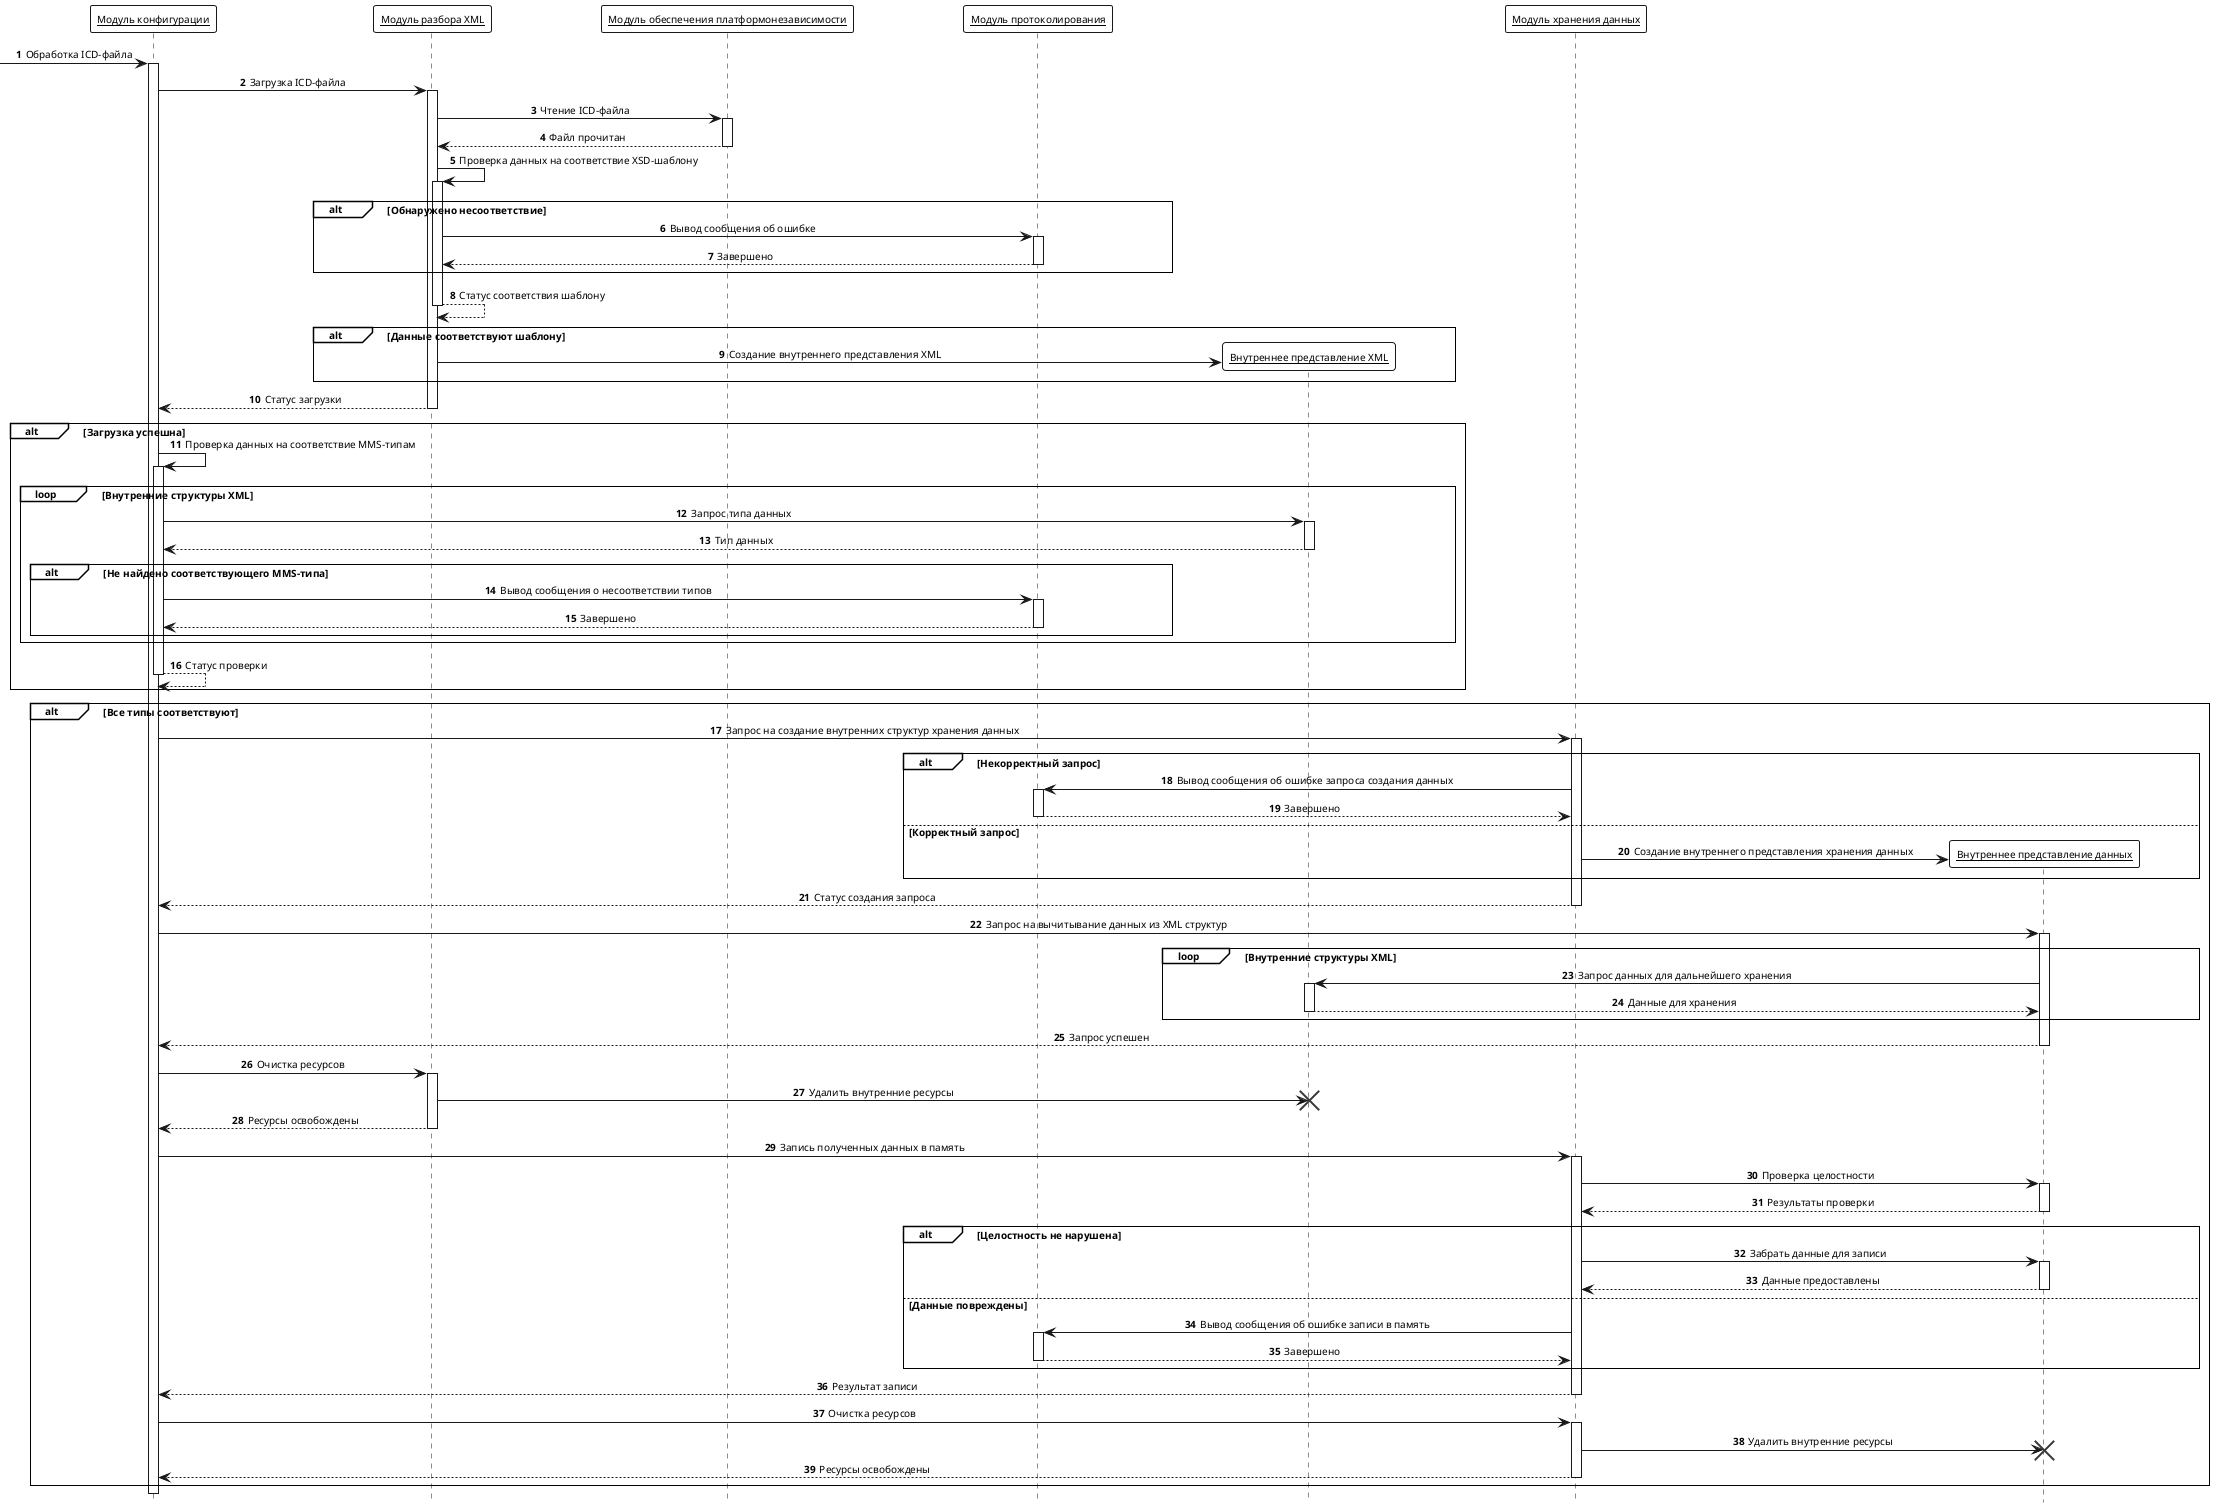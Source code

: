 @startuml

autonumber

' View config
' skinparam dpi 300
skinparam monochrome true
skinparam shadowing false
skinparam sequenceParticipant underline

skinparam defaultFontName Arial
skinparam defaultFontSize 10
skinparam defaultFontStyle italic

skinparam SequenceMessageAlign center

skinparam SequenceArrowThickness 1
skinparam SequenceDividerBorderThickness 1
skinparam SequenceGroupBorderThickness 1
skinparam SequenceLifeLineBorderThickness 1
skinparam SequenceParticipantBorderThickness 1
skinparam SequenceReferenceBorderThickness 1
skinparam SequenceParticipantBackgroundColor White
skinparam SequenceBoxBackgroundColor White
skinparam SequenceGroupBackgroundColor White

skinparam ParticipantPadding 50

skinparam MinClassWidth 80

hide footbox
' title Footer removed

' Renaming titles
!define config "Модуль конфигурации"
!define xml "Модуль разбора XML"
!define dataStore "Модуль хранения данных"
!define apply "Модуль применения настроек"
!define threads "Модуль распределения нагрузки"
!define osal "Модуль обеспечения платформонезависимости"
!define recv "Модуль приема GOOSE-пакетов"
!define process "Модуль обработки GOOSE-пакетов"
!define print "Модуль протоколирования"
!define xml_obj "Внутреннее представление XML"
!define dataStore_obj "Внутреннее представление данных"

' Diagram
-> config : Обработка ICD-файла
activate config
config -> xml : Загрузка ICD-файла
activate xml

xml -> osal : Чтение ICD-файла
activate osal
return Файл прочитан

xml -> xml : Проверка данных на соответствие XSD-шаблону
activate xml

alt Обнаружено несоответствие
    xml -> print : Вывод сообщения об ошибке
    activate print
    return Завершено
end

return Статус соответствия шаблону

alt Данные соответствуют шаблону
    create xml_obj
    xml -> xml_obj : Создание внутреннего представления XML
end

return Статус загрузки

alt Загрузка успешна
    config -> config : Проверка данных на соответствие MMS-типам
    activate config
    loop Внутренние структуры XML
        config -> xml_obj : Запрос типа данных
        activate xml_obj
        return Тип данных
        alt Не найдено соответствующего MMS-типа
            config -> print : Вывод сообщения о несоответствии типов
            activate print
            return Завершено
        end
    end
    return Статус проверки
end

alt Все типы соответствуют
    config -> dataStore : Запрос на создание внутренних структур хранения данных
    activate dataStore
    alt Некорректный запрос
        dataStore -> print : Вывод сообщения об ошибке запроса создания данных

        activate print
        return Завершено
    else Корректный запрос
        create dataStore_obj
        dataStore -> dataStore_obj : Создание внутреннего представления хранения данных
    end
    return Статус создания запроса

    config -> dataStore_obj : Запрос на вычитывание данных из XML структур
    activate dataStore_obj
    loop Внутренние структуры XML
        dataStore_obj -> xml_obj : Запрос данных для дальнейшего хранения
        activate xml_obj
        return Данные для хранения
    end

    return Запрос успешен

    config -> xml : Очистка ресурсов
    activate xml
    xml -> xml_obj : Удалить внутренние ресурсы
    destroy xml_obj
    return Ресурсы освобождены

    config -> dataStore : Запись полученных данных в память
    activate dataStore
    dataStore -> dataStore_obj : Проверка целостности
    activate dataStore_obj
    return Результаты проверки
    alt Целостность не нарушена
        dataStore -> dataStore_obj : Забрать данные для записи
        activate dataStore_obj
        return Данные предоставлены
    else Данные повреждены
        dataStore -> print : Вывод сообщения об ошибке записи в память
        activate print
        return Завершено
    end
    return Результат записи

    config -> dataStore : Очистка ресурсов
    activate dataStore
    dataStore -> dataStore_obj : Удалить внутренние ресурсы
    destroy dataStore_obj
    return Ресурсы освобождены
end

@enduml
